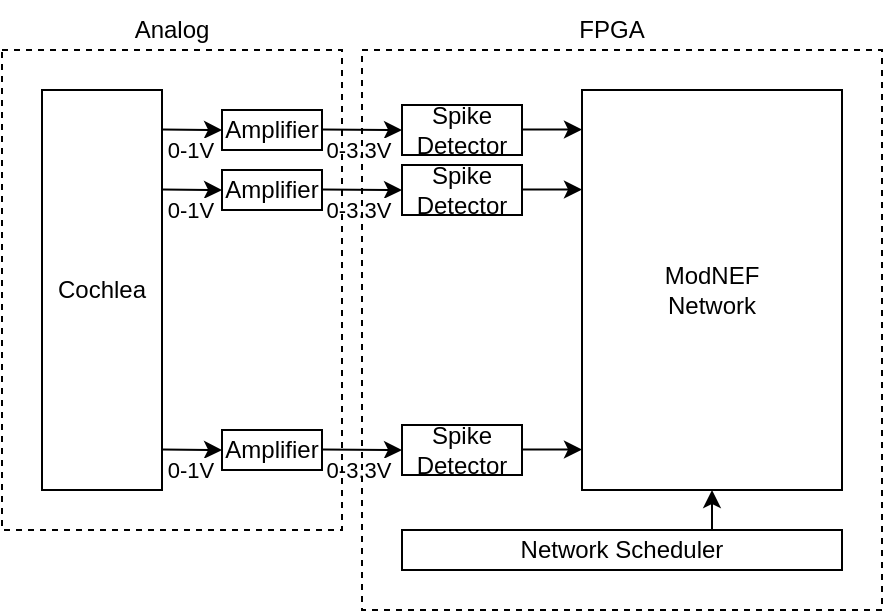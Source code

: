 <mxfile version="28.0.7">
  <diagram name="Page-1" id="pnRl31Y829p4tH7Jc20N">
    <mxGraphModel dx="679" dy="380" grid="1" gridSize="5" guides="1" tooltips="1" connect="1" arrows="1" fold="1" page="1" pageScale="1" pageWidth="850" pageHeight="1100" math="0" shadow="0">
      <root>
        <mxCell id="0" />
        <mxCell id="1" parent="0" />
        <mxCell id="kQxvM6XSIJOkBm3As1Rs-1" value="Cochlea" style="rounded=0;whiteSpace=wrap;html=1;" vertex="1" parent="1">
          <mxGeometry x="140" y="160" width="60" height="200" as="geometry" />
        </mxCell>
        <mxCell id="kQxvM6XSIJOkBm3As1Rs-3" value="Amplifier" style="rounded=0;whiteSpace=wrap;html=1;" vertex="1" parent="1">
          <mxGeometry x="230" y="170" width="50" height="20" as="geometry" />
        </mxCell>
        <mxCell id="kQxvM6XSIJOkBm3As1Rs-4" value="Amplifier" style="rounded=0;whiteSpace=wrap;html=1;" vertex="1" parent="1">
          <mxGeometry x="230" y="200" width="50" height="20" as="geometry" />
        </mxCell>
        <mxCell id="kQxvM6XSIJOkBm3As1Rs-5" value="Amplifier" style="rounded=0;whiteSpace=wrap;html=1;" vertex="1" parent="1">
          <mxGeometry x="230" y="330" width="50" height="20" as="geometry" />
        </mxCell>
        <mxCell id="kQxvM6XSIJOkBm3As1Rs-6" value="" style="endArrow=classic;html=1;rounded=0;entryX=0;entryY=0.5;entryDx=0;entryDy=0;" edge="1" parent="1" target="kQxvM6XSIJOkBm3As1Rs-5">
          <mxGeometry width="50" height="50" relative="1" as="geometry">
            <mxPoint x="200" y="339.76" as="sourcePoint" />
            <mxPoint x="220" y="339.76" as="targetPoint" />
          </mxGeometry>
        </mxCell>
        <mxCell id="kQxvM6XSIJOkBm3As1Rs-7" value="0-1V" style="edgeLabel;html=1;align=center;verticalAlign=middle;resizable=0;points=[];" vertex="1" connectable="0" parent="kQxvM6XSIJOkBm3As1Rs-6">
          <mxGeometry x="-0.138" y="-2" relative="1" as="geometry">
            <mxPoint x="1" y="8" as="offset" />
          </mxGeometry>
        </mxCell>
        <mxCell id="kQxvM6XSIJOkBm3As1Rs-8" value="" style="endArrow=classic;html=1;rounded=0;entryX=0;entryY=0.5;entryDx=0;entryDy=0;" edge="1" parent="1">
          <mxGeometry width="50" height="50" relative="1" as="geometry">
            <mxPoint x="200" y="209.76" as="sourcePoint" />
            <mxPoint x="230" y="210" as="targetPoint" />
          </mxGeometry>
        </mxCell>
        <mxCell id="kQxvM6XSIJOkBm3As1Rs-9" value="0-1V" style="edgeLabel;html=1;align=center;verticalAlign=middle;resizable=0;points=[];" vertex="1" connectable="0" parent="kQxvM6XSIJOkBm3As1Rs-8">
          <mxGeometry x="-0.138" y="-2" relative="1" as="geometry">
            <mxPoint x="1" y="8" as="offset" />
          </mxGeometry>
        </mxCell>
        <mxCell id="kQxvM6XSIJOkBm3As1Rs-10" value="" style="endArrow=classic;html=1;rounded=0;entryX=0;entryY=0.5;entryDx=0;entryDy=0;" edge="1" parent="1">
          <mxGeometry width="50" height="50" relative="1" as="geometry">
            <mxPoint x="200" y="179.76" as="sourcePoint" />
            <mxPoint x="230" y="180" as="targetPoint" />
          </mxGeometry>
        </mxCell>
        <mxCell id="kQxvM6XSIJOkBm3As1Rs-11" value="0-1V" style="edgeLabel;html=1;align=center;verticalAlign=middle;resizable=0;points=[];" vertex="1" connectable="0" parent="kQxvM6XSIJOkBm3As1Rs-10">
          <mxGeometry x="-0.138" y="-2" relative="1" as="geometry">
            <mxPoint x="1" y="8" as="offset" />
          </mxGeometry>
        </mxCell>
        <mxCell id="kQxvM6XSIJOkBm3As1Rs-12" value="" style="endArrow=classic;html=1;rounded=0;" edge="1" parent="1">
          <mxGeometry width="50" height="50" relative="1" as="geometry">
            <mxPoint x="280" y="179.76" as="sourcePoint" />
            <mxPoint x="320" y="180" as="targetPoint" />
          </mxGeometry>
        </mxCell>
        <mxCell id="kQxvM6XSIJOkBm3As1Rs-13" value="0-3.3V" style="edgeLabel;html=1;align=center;verticalAlign=middle;resizable=0;points=[];" vertex="1" connectable="0" parent="kQxvM6XSIJOkBm3As1Rs-12">
          <mxGeometry x="-0.138" y="-2" relative="1" as="geometry">
            <mxPoint x="1" y="8" as="offset" />
          </mxGeometry>
        </mxCell>
        <mxCell id="kQxvM6XSIJOkBm3As1Rs-14" value="" style="endArrow=classic;html=1;rounded=0;" edge="1" parent="1">
          <mxGeometry width="50" height="50" relative="1" as="geometry">
            <mxPoint x="280" y="209.76" as="sourcePoint" />
            <mxPoint x="320" y="210" as="targetPoint" />
          </mxGeometry>
        </mxCell>
        <mxCell id="kQxvM6XSIJOkBm3As1Rs-15" value="0-3.3V" style="edgeLabel;html=1;align=center;verticalAlign=middle;resizable=0;points=[];" vertex="1" connectable="0" parent="kQxvM6XSIJOkBm3As1Rs-14">
          <mxGeometry x="-0.138" y="-2" relative="1" as="geometry">
            <mxPoint x="1" y="8" as="offset" />
          </mxGeometry>
        </mxCell>
        <mxCell id="kQxvM6XSIJOkBm3As1Rs-16" value="" style="endArrow=classic;html=1;rounded=0;" edge="1" parent="1">
          <mxGeometry width="50" height="50" relative="1" as="geometry">
            <mxPoint x="280" y="339.76" as="sourcePoint" />
            <mxPoint x="320" y="340" as="targetPoint" />
          </mxGeometry>
        </mxCell>
        <mxCell id="kQxvM6XSIJOkBm3As1Rs-17" value="0-3.3V" style="edgeLabel;html=1;align=center;verticalAlign=middle;resizable=0;points=[];" vertex="1" connectable="0" parent="kQxvM6XSIJOkBm3As1Rs-16">
          <mxGeometry x="-0.138" y="-2" relative="1" as="geometry">
            <mxPoint x="1" y="8" as="offset" />
          </mxGeometry>
        </mxCell>
        <mxCell id="kQxvM6XSIJOkBm3As1Rs-18" value="Spike Detector" style="rounded=0;whiteSpace=wrap;html=1;" vertex="1" parent="1">
          <mxGeometry x="320" y="327.5" width="60" height="25" as="geometry" />
        </mxCell>
        <mxCell id="kQxvM6XSIJOkBm3As1Rs-19" value="Spike Detector" style="rounded=0;whiteSpace=wrap;html=1;" vertex="1" parent="1">
          <mxGeometry x="320" y="197.5" width="60" height="25" as="geometry" />
        </mxCell>
        <mxCell id="kQxvM6XSIJOkBm3As1Rs-20" value="Spike Detector" style="rounded=0;whiteSpace=wrap;html=1;" vertex="1" parent="1">
          <mxGeometry x="320" y="167.5" width="60" height="25" as="geometry" />
        </mxCell>
        <mxCell id="kQxvM6XSIJOkBm3As1Rs-24" value="&lt;div&gt;ModNEF&lt;/div&gt;&lt;div&gt;Network&lt;/div&gt;" style="rounded=0;whiteSpace=wrap;html=1;" vertex="1" parent="1">
          <mxGeometry x="410" y="160" width="130" height="200" as="geometry" />
        </mxCell>
        <mxCell id="kQxvM6XSIJOkBm3As1Rs-29" style="edgeStyle=orthogonalEdgeStyle;rounded=0;orthogonalLoop=1;jettySize=auto;html=1;exitX=0.75;exitY=0;exitDx=0;exitDy=0;entryX=0.5;entryY=1;entryDx=0;entryDy=0;" edge="1" parent="1" source="kQxvM6XSIJOkBm3As1Rs-25" target="kQxvM6XSIJOkBm3As1Rs-24">
          <mxGeometry relative="1" as="geometry" />
        </mxCell>
        <mxCell id="kQxvM6XSIJOkBm3As1Rs-25" value="Network Scheduler" style="rounded=0;whiteSpace=wrap;html=1;" vertex="1" parent="1">
          <mxGeometry x="320" y="380" width="220" height="20" as="geometry" />
        </mxCell>
        <mxCell id="kQxvM6XSIJOkBm3As1Rs-26" value="" style="endArrow=classic;html=1;rounded=0;" edge="1" parent="1">
          <mxGeometry width="50" height="50" relative="1" as="geometry">
            <mxPoint x="380" y="339.76" as="sourcePoint" />
            <mxPoint x="410" y="339.76" as="targetPoint" />
          </mxGeometry>
        </mxCell>
        <mxCell id="kQxvM6XSIJOkBm3As1Rs-27" value="" style="endArrow=classic;html=1;rounded=0;" edge="1" parent="1">
          <mxGeometry width="50" height="50" relative="1" as="geometry">
            <mxPoint x="380" y="209.76" as="sourcePoint" />
            <mxPoint x="410" y="209.76" as="targetPoint" />
          </mxGeometry>
        </mxCell>
        <mxCell id="kQxvM6XSIJOkBm3As1Rs-28" value="" style="endArrow=classic;html=1;rounded=0;" edge="1" parent="1">
          <mxGeometry width="50" height="50" relative="1" as="geometry">
            <mxPoint x="380" y="179.76" as="sourcePoint" />
            <mxPoint x="410" y="179.76" as="targetPoint" />
          </mxGeometry>
        </mxCell>
        <mxCell id="kQxvM6XSIJOkBm3As1Rs-34" value="" style="rounded=0;whiteSpace=wrap;html=1;fillColor=none;dashed=1;" vertex="1" parent="1">
          <mxGeometry x="300" y="140" width="260" height="280" as="geometry" />
        </mxCell>
        <mxCell id="kQxvM6XSIJOkBm3As1Rs-35" value="FPGA" style="text;html=1;align=center;verticalAlign=middle;whiteSpace=wrap;rounded=0;" vertex="1" parent="1">
          <mxGeometry x="395" y="115" width="60" height="30" as="geometry" />
        </mxCell>
        <mxCell id="kQxvM6XSIJOkBm3As1Rs-36" value="" style="rounded=0;whiteSpace=wrap;html=1;fillColor=none;dashed=1;" vertex="1" parent="1">
          <mxGeometry x="120" y="140" width="170" height="240" as="geometry" />
        </mxCell>
        <mxCell id="kQxvM6XSIJOkBm3As1Rs-37" value="Analog" style="text;html=1;align=center;verticalAlign=middle;whiteSpace=wrap;rounded=0;" vertex="1" parent="1">
          <mxGeometry x="175" y="115" width="60" height="30" as="geometry" />
        </mxCell>
      </root>
    </mxGraphModel>
  </diagram>
</mxfile>
